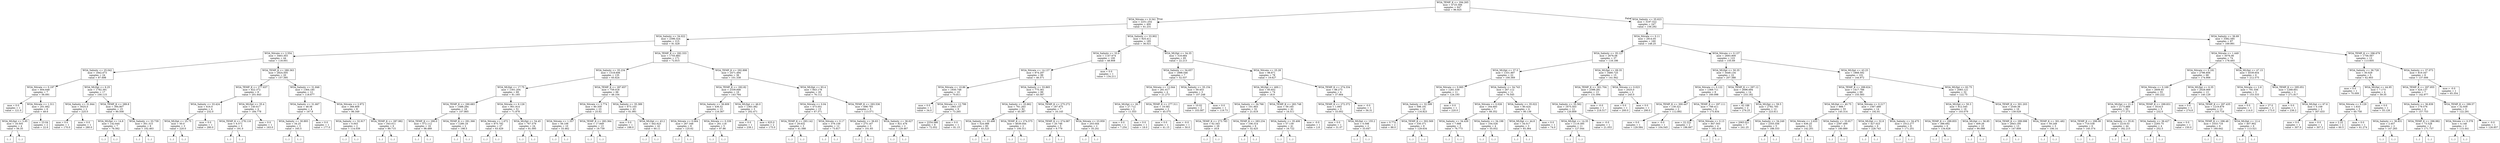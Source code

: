 digraph Tree {
node [shape=box] ;
0 [label="WOA_TEMP_K <= 294.265\nmse = 4725.566\nsamples = 647\nvalue = 96.925"] ;
1 [label="WOA_Nitrate <= 8.341\nmse = 2251.254\nsamples = 400\nvalue = 61.231"] ;
0 -> 1 [labeldistance=2.5, labelangle=45, headlabel="True"] ;
2 [label="WOA_Salinity <= 34.022\nmse = 2396.324\nsamples = 215\nvalue = 81.428"] ;
1 -> 2 ;
3 [label="WOA_Nitrate <= 2.554\nmse = 3463.303\nsamples = 44\nvalue = 118.001"] ;
2 -> 3 ;
4 [label="WOA_Salinity <= 25.042\nmse = 1842.673\nsamples = 24\nvalue = 87.698"] ;
3 -> 4 ;
5 [label="WOA_Nitrate <= 0.197\nmse = 604.648\nsamples = 7\nvalue = 56.091"] ;
4 -> 5 ;
6 [label="mse = 0.0\nsamples = 1\nvalue = 121.0"] ;
5 -> 6 ;
7 [label="WOA_Nitrate <= 1.311\nmse = 201.662\nsamples = 6\nvalue = 49.6"] ;
5 -> 7 ;
8 [label="WOA_MLDpt <= 5.95\nmse = 18.505\nsamples = 4\nvalue = 56.35"] ;
7 -> 8 ;
9 [label="(...)"] ;
8 -> 9 ;
12 [label="(...)"] ;
8 -> 12 ;
15 [label="mse = 23.04\nsamples = 2\nvalue = 22.6"] ;
7 -> 15 ;
16 [label="WOA_MLDpt <= 6.25\nmse = 1782.391\nsamples = 17\nvalue = 100.115"] ;
4 -> 16 ;
17 [label="WOA_Salinity <= 31.844\nmse = 3025.0\nsamples = 2\nvalue = 225.0"] ;
16 -> 17 ;
18 [label="mse = 0.0\nsamples = 1\nvalue = 170.0"] ;
17 -> 18 ;
19 [label="mse = 0.0\nsamples = 1\nvalue = 280.0"] ;
17 -> 19 ;
20 [label="WOA_TEMP_K <= 289.8\nmse = 394.807\nsamples = 15\nvalue = 90.508"] ;
16 -> 20 ;
21 [label="WOA_MLDpt <= 14.8\nmse = 142.644\nsamples = 7\nvalue = 76.562"] ;
20 -> 21 ;
22 [label="(...)"] ;
21 -> 22 ;
27 [label="(...)"] ;
21 -> 27 ;
34 [label="WOA_Salinity <= 33.739\nmse = 301.315\nsamples = 8\nvalue = 102.463"] ;
20 -> 34 ;
35 [label="(...)"] ;
34 -> 35 ;
46 [label="(...)"] ;
34 -> 46 ;
49 [label="WOA_TEMP_K <= 280.363\nmse = 2824.505\nsamples = 20\nvalue = 157.395"] ;
3 -> 49 ;
50 [label="WOA_TEMP_K <= 277.637\nmse = 822.372\nsamples = 8\nvalue = 201.643"] ;
49 -> 50 ;
51 [label="WOA_Salinity <= 33.424\nmse = 616.0\nsamples = 4\nvalue = 232.0"] ;
50 -> 51 ;
52 [label="WOA_MLDpt <= 25.75\nmse = 50.0\nsamples = 3\nvalue = 220.0"] ;
51 -> 52 ;
53 [label="(...)"] ;
52 -> 53 ;
54 [label="(...)"] ;
52 -> 54 ;
55 [label="mse = 0.0\nsamples = 1\nvalue = 280.0"] ;
51 -> 55 ;
56 [label="WOA_MLDpt <= 35.4\nmse = 140.617\nsamples = 4\nvalue = 184.778"] ;
50 -> 56 ;
57 [label="WOA_TEMP_K <= 278.116\nmse = 6.571\nsamples = 3\nvalue = 191.0"] ;
56 -> 57 ;
58 [label="(...)"] ;
57 -> 58 ;
61 [label="(...)"] ;
57 -> 61 ;
62 [label="mse = 0.0\nsamples = 1\nvalue = 163.0"] ;
56 -> 62 ;
63 [label="WOA_Salinity <= 31.846\nmse = 1364.185\nsamples = 12\nvalue = 118.677"] ;
49 -> 63 ;
64 [label="WOA_Salinity <= 31.667\nmse = 48.56\nsamples = 4\nvalue = 167.8"] ;
63 -> 64 ;
65 [label="WOA_Salinity <= 30.893\nmse = 34.25\nsamples = 3\nvalue = 165.5"] ;
64 -> 65 ;
66 [label="(...)"] ;
65 -> 66 ;
67 [label="(...)"] ;
65 -> 67 ;
70 [label="mse = 0.0\nsamples = 1\nvalue = 177.0"] ;
64 -> 70 ;
71 [label="WOA_Nitrate <= 2.972\nmse = 366.809\nsamples = 8\nvalue = 96.349"] ;
63 -> 71 ;
72 [label="WOA_Salinity <= 32.917\nmse = 0.003\nsamples = 2\nvalue = 114.039"] ;
71 -> 72 ;
73 [label="(...)"] ;
72 -> 73 ;
74 [label="(...)"] ;
72 -> 74 ;
75 [label="WOA_TEMP_K <= 287.982\nmse = 343.011\nsamples = 6\nvalue = 89.715"] ;
71 -> 75 ;
76 [label="(...)"] ;
75 -> 76 ;
83 [label="(...)"] ;
75 -> 83 ;
86 [label="WOA_TEMP_K <= 292.333\nmse = 1755.883\nsamples = 171\nvalue = 72.815"] ;
2 -> 86 ;
87 [label="WOA_Salinity <= 35.234\nmse = 1318.606\nsamples = 135\nvalue = 65.624"] ;
86 -> 87 ;
88 [label="WOA_MLDpt <= 17.75\nmse = 1301.204\nsamples = 69\nvalue = 81.165"] ;
87 -> 88 ;
89 [label="WOA_TEMP_K <= 290.683\nmse = 1488.284\nsamples = 18\nvalue = 107.865"] ;
88 -> 89 ;
90 [label="WOA_TEMP_K <= 290.0\nmse = 572.112\nsamples = 16\nvalue = 98.489"] ;
89 -> 90 ;
91 [label="(...)"] ;
90 -> 91 ;
116 [label="(...)"] ;
90 -> 116 ;
117 [label="WOA_TEMP_K <= 291.366\nmse = 1280.18\nsamples = 2\nvalue = 198.5"] ;
89 -> 117 ;
118 [label="(...)"] ;
117 -> 118 ;
119 [label="(...)"] ;
117 -> 119 ;
120 [label="WOA_Nitrate <= 6.126\nmse = 901.914\nsamples = 51\nvalue = 71.878"] ;
88 -> 120 ;
121 [label="WOA_Nitrate <= 1.672\nmse = 875.792\nsamples = 27\nvalue = 63.429"] ;
120 -> 121 ;
122 [label="(...)"] ;
121 -> 122 ;
139 [label="(...)"] ;
121 -> 139 ;
172 [label="WOA_MLDpt <= 54.45\nmse = 767.579\nsamples = 24\nvalue = 81.095"] ;
120 -> 172 ;
173 [label="(...)"] ;
172 -> 173 ;
180 [label="(...)"] ;
172 -> 180 ;
209 [label="WOA_TEMP_K <= 287.657\nmse = 759.018\nsamples = 66\nvalue = 48.104"] ;
87 -> 209 ;
210 [label="WOA_Nitrate <= 2.774\nmse = 80.359\nsamples = 23\nvalue = 25.62"] ;
209 -> 210 ;
211 [label="WOA_Nitrate <= 1.357\nmse = 56.106\nsamples = 10\nvalue = 33.462"] ;
210 -> 211 ;
212 [label="(...)"] ;
211 -> 212 ;
217 [label="(...)"] ;
211 -> 217 ;
222 [label="WOA_TEMP_K <= 283.364\nmse = 17.849\nsamples = 13\nvalue = 19.739"] ;
210 -> 222 ;
223 [label="(...)"] ;
222 -> 223 ;
228 [label="(...)"] ;
222 -> 228 ;
233 [label="WOA_Salinity <= 35.389\nmse = 673.103\nsamples = 43\nvalue = 61.991"] ;
209 -> 233 ;
234 [label="mse = 0.0\nsamples = 1\nvalue = 188.0"] ;
233 -> 234 ;
235 [label="WOA_MLDpt <= 43.2\nmse = 442.623\nsamples = 42\nvalue = 60.11"] ;
233 -> 235 ;
236 [label="(...)"] ;
235 -> 236 ;
249 [label="(...)"] ;
235 -> 249 ;
298 [label="WOA_TEMP_K <= 292.898\nmse = 2471.494\nsamples = 36\nvalue = 101.338"] ;
86 -> 298 ;
299 [label="WOA_TEMP_K <= 292.82\nmse = 2339.846\nsamples = 16\nvalue = 143.764"] ;
298 -> 299 ;
300 [label="WOA_Salinity <= 36.609\nmse = 436.52\nsamples = 13\nvalue = 116.367"] ;
299 -> 300 ;
301 [label="WOA_Nitrate <= 0.064\nmse = 267.348\nsamples = 8\nvalue = 125.62"] ;
300 -> 301 ;
302 [label="(...)"] ;
301 -> 302 ;
303 [label="(...)"] ;
301 -> 303 ;
308 [label="WOA_Nitrate <= 0.339\nmse = 261.118\nsamples = 5\nvalue = 97.86"] ;
300 -> 308 ;
309 [label="(...)"] ;
308 -> 309 ;
312 [label="(...)"] ;
308 -> 312 ;
313 [label="WOA_MLDpt <= 46.0\nmse = 1363.382\nsamples = 3\nvalue = 202.471"] ;
299 -> 313 ;
314 [label="mse = 0.0\nsamples = 1\nvalue = 239.1"] ;
313 -> 314 ;
315 [label="mse = 625.0\nsamples = 2\nvalue = 175.0"] ;
313 -> 315 ;
316 [label="WOA_MLDpt <= 93.4\nmse = 843.178\nsamples = 20\nvalue = 76.112"] ;
298 -> 316 ;
317 [label="WOA_Nitrate <= 0.04\nmse = 473.051\nsamples = 15\nvalue = 67.371"] ;
316 -> 317 ;
318 [label="WOA_TEMP_K <= 293.142\nmse = 29.632\nsamples = 3\nvalue = 41.588"] ;
317 -> 318 ;
319 [label="(...)"] ;
318 -> 319 ;
320 [label="(...)"] ;
318 -> 320 ;
321 [label="WOA_Nitrate <= 0.17\nmse = 376.159\nsamples = 12\nvalue = 73.817"] ;
317 -> 321 ;
322 [label="(...)"] ;
321 -> 322 ;
327 [label="(...)"] ;
321 -> 327 ;
342 [label="WOA_TEMP_K <= 293.536\nmse = 698.793\nsamples = 5\nvalue = 113.571"] ;
316 -> 342 ;
343 [label="WOA_Salinity <= 36.63\nmse = 275.167\nsamples = 3\nvalue = 101.65"] ;
342 -> 343 ;
344 [label="(...)"] ;
343 -> 344 ;
345 [label="(...)"] ;
343 -> 345 ;
346 [label="WOA_Salinity <= 36.627\nmse = 821.476\nsamples = 2\nvalue = 129.467"] ;
342 -> 346 ;
347 [label="(...)"] ;
346 -> 347 ;
348 [label="(...)"] ;
346 -> 348 ;
349 [label="WOA_Salinity <= 33.902\nmse = 925.411\nsamples = 185\nvalue = 36.021"] ;
1 -> 349 ;
350 [label="WOA_Salinity <= 33.9\nmse = 1147.674\nsamples = 100\nvalue = 48.908"] ;
349 -> 350 ;
351 [label="WOA_Nitrate <= 14.137\nmse = 974.297\nsamples = 99\nvalue = 46.571"] ;
350 -> 351 ;
352 [label="WOA_Nitrate <= 10.86\nmse = 1930.748\nsamples = 10\nvalue = 70.811"] ;
351 -> 352 ;
353 [label="mse = 0.0\nsamples = 1\nvalue = 34.0"] ;
352 -> 353 ;
354 [label="WOA_Nitrate <= 12.799\nmse = 1963.107\nsamples = 9\nvalue = 73.265"] ;
352 -> 354 ;
355 [label="mse = 2254.086\nsamples = 8\nvalue = 72.052"] ;
354 -> 355 ;
356 [label="mse = 0.0\nsamples = 1\nvalue = 81.15"] ;
354 -> 356 ;
357 [label="WOA_Salinity <= 33.865\nmse = 775.361\nsamples = 89\nvalue = 43.587"] ;
351 -> 357 ;
358 [label="WOA_Salinity <= 33.862\nmse = 761.263\nsamples = 82\nvalue = 45.387"] ;
357 -> 358 ;
359 [label="WOA_Salinity <= 33.498\nmse = 524.088\nsamples = 80\nvalue = 43.525"] ;
358 -> 359 ;
360 [label="(...)"] ;
359 -> 360 ;
389 [label="(...)"] ;
359 -> 389 ;
470 [label="WOA_TEMP_K <= 274.575\nmse = 4639.044\nsamples = 2\nvalue = 100.311"] ;
358 -> 470 ;
471 [label="(...)"] ;
470 -> 471 ;
472 [label="(...)"] ;
470 -> 472 ;
473 [label="WOA_TEMP_K <= 275.272\nmse = 187.875\nsamples = 7\nvalue = 16.145"] ;
357 -> 473 ;
474 [label="WOA_TEMP_K <= 274.087\nmse = 20.746\nsamples = 5\nvalue = 9.779"] ;
473 -> 474 ;
475 [label="(...)"] ;
474 -> 475 ;
476 [label="(...)"] ;
474 -> 476 ;
481 [label="WOA_Nitrate <= 23.959\nmse = 203.044\nsamples = 2\nvalue = 35.241"] ;
473 -> 481 ;
482 [label="(...)"] ;
481 -> 482 ;
483 [label="(...)"] ;
481 -> 483 ;
484 [label="mse = 0.0\nsamples = 1\nvalue = 134.211"] ;
350 -> 484 ;
485 [label="WOA_MLDpt <= 34.35\nmse = 318.684\nsamples = 85\nvalue = 22.213"] ;
349 -> 485 ;
486 [label="WOA_Salinity <= 34.657\nmse = 1898.546\nsamples = 7\nvalue = 52.537"] ;
485 -> 486 ;
487 [label="WOA_Nitrate <= 12.044\nmse = 261.617\nsamples = 4\nvalue = 21.273"] ;
486 -> 487 ;
488 [label="WOA_MLDpt <= 26.7\nmse = 27.712\nsamples = 2\nvalue = 11.553"] ;
487 -> 488 ;
489 [label="mse = 0.0\nsamples = 1\nvalue = 7.254"] ;
488 -> 489 ;
490 [label="mse = 0.0\nsamples = 1\nvalue = 18.0"] ;
488 -> 490 ;
491 [label="WOA_TEMP_K <= 277.311\nmse = 19.581\nsamples = 2\nvalue = 45.575"] ;
487 -> 491 ;
492 [label="mse = 0.0\nsamples = 1\nvalue = 41.15"] ;
491 -> 492 ;
493 [label="mse = -0.0\nsamples = 1\nvalue = 50.0"] ;
491 -> 493 ;
494 [label="WOA_Salinity <= 35.154\nmse = 59.453\nsamples = 3\nvalue = 107.248"] ;
486 -> 494 ;
495 [label="mse = 10.02\nsamples = 2\nvalue = 103.087"] ;
494 -> 495 ;
496 [label="mse = 0.0\nsamples = 1\nvalue = 119.73"] ;
494 -> 496 ;
497 [label="WOA_Nitrate <= 25.28\nmse = 98.871\nsamples = 78\nvalue = 19.627"] ;
485 -> 497 ;
498 [label="WOA_MLDpt <= 400.1\nmse = 85.652\nsamples = 74\nvalue = 18.9"] ;
497 -> 498 ;
499 [label="WOA_Salinity <= 34.766\nmse = 101.903\nsamples = 32\nvalue = 21.619"] ;
498 -> 499 ;
500 [label="WOA_TEMP_K <= 273.783\nmse = 62.343\nsamples = 26\nvalue = 18.8"] ;
499 -> 500 ;
501 [label="(...)"] ;
500 -> 501 ;
508 [label="(...)"] ;
500 -> 508 ;
545 [label="WOA_TEMP_K <= 283.234\nmse = 106.314\nsamples = 6\nvalue = 32.425"] ;
499 -> 545 ;
546 [label="(...)"] ;
545 -> 546 ;
555 [label="(...)"] ;
545 -> 555 ;
556 [label="WOA_TEMP_K <= 283.748\nmse = 59.165\nsamples = 42\nvalue = 16.511"] ;
498 -> 556 ;
557 [label="WOA_Salinity <= 35.406\nmse = 57.139\nsamples = 41\nvalue = 16.722"] ;
556 -> 557 ;
558 [label="(...)"] ;
557 -> 558 ;
575 [label="(...)"] ;
557 -> 575 ;
576 [label="mse = -0.0\nsamples = 1\nvalue = 2.8"] ;
556 -> 576 ;
577 [label="WOA_TEMP_K <= 274.334\nmse = 88.273\nsamples = 4\nvalue = 37.664"] ;
497 -> 577 ;
578 [label="WOA_TEMP_K <= 272.372\nmse = 1.693\nsamples = 3\nvalue = 33.002"] ;
577 -> 578 ;
579 [label="mse = 0.0\nsamples = 1\nvalue = 31.07"] ;
578 -> 579 ;
580 [label="WOA_MLDpt <= 155.2\nmse = 0.598\nsamples = 2\nvalue = 33.647"] ;
578 -> 580 ;
581 [label="(...)"] ;
580 -> 581 ;
582 [label="(...)"] ;
580 -> 582 ;
583 [label="mse = -0.0\nsamples = 1\nvalue = 56.31"] ;
577 -> 583 ;
584 [label="WOA_Salinity <= 35.623\nmse = 3197.522\nsamples = 247\nvalue = 156.292"] ;
0 -> 584 [labeldistance=2.5, labelangle=-45, headlabel="False"] ;
585 [label="WOA_Nitrate <= 0.11\nmse = 2914.05\nsamples = 160\nvalue = 148.25"] ;
584 -> 585 ;
586 [label="WOA_Salinity <= 35.127\nmse = 2676.08\nsamples = 37\nvalue = 118.186"] ;
585 -> 586 ;
587 [label="WOA_MLDpt <= 37.0\nmse = 1331.897\nsamples = 22\nvalue = 100.369"] ;
586 -> 587 ;
588 [label="WOA_Nitrate <= 0.065\nmse = 1261.539\nsamples = 11\nvalue = 124.193"] ;
587 -> 588 ;
589 [label="WOA_Salinity <= 32.599\nmse = 598.191\nsamples = 10\nvalue = 116.823"] ;
588 -> 589 ;
590 [label="mse = 0.774\nsamples = 2\nvalue = 88.0"] ;
589 -> 590 ;
591 [label="WOA_TEMP_K <= 302.569\nmse = 330.371\nsamples = 8\nvalue = 129.634"] ;
589 -> 591 ;
592 [label="(...)"] ;
591 -> 592 ;
603 [label="(...)"] ;
591 -> 603 ;
604 [label="mse = 0.0\nsamples = 1\nvalue = 220.0"] ;
588 -> 604 ;
605 [label="WOA_Salinity <= 34.743\nmse = 267.112\nsamples = 11\nvalue = 76.545"] ;
587 -> 605 ;
606 [label="WOA_Nitrate <= 0.026\nmse = 164.693\nsamples = 7\nvalue = 66.352"] ;
605 -> 606 ;
607 [label="WOA_Salinity <= 34.439\nmse = 7.688\nsamples = 3\nvalue = 76.773"] ;
606 -> 607 ;
608 [label="(...)"] ;
607 -> 608 ;
609 [label="(...)"] ;
607 -> 609 ;
610 [label="WOA_Salinity <= 34.198\nmse = 104.526\nsamples = 4\nvalue = 55.932"] ;
606 -> 610 ;
611 [label="(...)"] ;
610 -> 611 ;
612 [label="(...)"] ;
610 -> 612 ;
617 [label="WOA_Salinity <= 35.022\nmse = 80.424\nsamples = 4\nvalue = 90.136"] ;
605 -> 617 ;
618 [label="WOA_MLDpt <= 44.8\nmse = 34.017\nsamples = 3\nvalue = 93.364"] ;
617 -> 618 ;
619 [label="(...)"] ;
618 -> 619 ;
620 [label="(...)"] ;
618 -> 620 ;
623 [label="mse = 0.0\nsamples = 1\nvalue = 74.0"] ;
617 -> 623 ;
624 [label="WOA_MLDpt <= 69.35\nmse = 3480.725\nsamples = 15\nvalue = 141.942"] ;
586 -> 624 ;
625 [label="WOA_TEMP_K <= 301.704\nmse = 2398.281\nsamples = 13\nvalue = 131.094"] ;
624 -> 625 ;
626 [label="WOA_Salinity <= 35.562\nmse = 1675.503\nsamples = 12\nvalue = 120.809"] ;
625 -> 626 ;
627 [label="WOA_MLDpt <= 14.35\nmse = 1119.395\nsamples = 11\nvalue = 127.044"] ;
626 -> 627 ;
628 [label="(...)"] ;
627 -> 628 ;
631 [label="(...)"] ;
627 -> 631 ;
648 [label="mse = -0.0\nsamples = 1\nvalue = 21.053"] ;
626 -> 648 ;
649 [label="mse = -0.0\nsamples = 1\nvalue = 218.517"] ;
625 -> 649 ;
650 [label="WOA_Nitrate <= 0.023\nmse = 2025.0\nsamples = 2\nvalue = 245.0"] ;
624 -> 650 ;
651 [label="mse = 0.0\nsamples = 1\nvalue = 200.0"] ;
650 -> 651 ;
652 [label="mse = 0.0\nsamples = 1\nvalue = 290.0"] ;
650 -> 652 ;
653 [label="WOA_Nitrate <= 0.137\nmse = 2693.909\nsamples = 123\nvalue = 155.69"] ;
585 -> 653 ;
654 [label="WOA_MLDpt <= 50.35\nmse = 3448.134\nsamples = 22\nvalue = 207.388"] ;
653 -> 654 ;
655 [label="WOA_Nitrate <= 0.122\nmse = 1369.711\nsamples = 8\nvalue = 160.098"] ;
654 -> 655 ;
656 [label="WOA_TEMP_K <= 300.447\nmse = 139.321\nsamples = 2\nvalue = 112.892"] ;
655 -> 656 ;
657 [label="mse = 0.0\nsamples = 1\nvalue = 129.584"] ;
656 -> 657 ;
658 [label="mse = -0.0\nsamples = 1\nvalue = 104.545"] ;
656 -> 658 ;
659 [label="WOA_TEMP_K <= 297.111\nmse = 789.411\nsamples = 6\nvalue = 175.834"] ;
655 -> 659 ;
660 [label="mse = 22.222\nsamples = 2\nvalue = 196.667"] ;
659 -> 660 ;
661 [label="WOA_Nitrate <= 0.13\nmse = 847.503\nsamples = 4\nvalue = 165.418"] ;
659 -> 661 ;
662 [label="(...)"] ;
661 -> 662 ;
663 [label="(...)"] ;
661 -> 663 ;
664 [label="WOA_TEMP_K <= 297.12\nmse = 2696.694\nsamples = 14\nvalue = 233.182"] ;
654 -> 664 ;
665 [label="mse = 42.188\nsamples = 2\nvalue = 276.25"] ;
664 -> 665 ;
666 [label="WOA_MLDpt <= 59.5\nmse = 2782.793\nsamples = 12\nvalue = 223.611"] ;
664 -> 666 ;
667 [label="mse = 2063.021\nsamples = 7\nvalue = 241.25"] ;
666 -> 667 ;
668 [label="WOA_Salinity <= 34.249\nmse = 2355.556\nsamples = 5\nvalue = 188.333"] ;
666 -> 668 ;
669 [label="(...)"] ;
668 -> 669 ;
670 [label="(...)"] ;
668 -> 670 ;
673 [label="WOA_MLDpt <= 43.25\nmse = 1868.592\nsamples = 101\nvalue = 144.972"] ;
653 -> 673 ;
674 [label="WOA_TEMP_K <= 299.624\nmse = 1417.766\nsamples = 69\nvalue = 155.583"] ;
673 -> 674 ;
675 [label="WOA_MLDpt <= 40.75\nmse = 888.7\nsamples = 55\nvalue = 145.314"] ;
674 -> 675 ;
676 [label="WOA_Nitrate <= 2.635\nmse = 636.25\nsamples = 52\nvalue = 142.201"] ;
675 -> 676 ;
677 [label="(...)"] ;
676 -> 677 ;
750 [label="(...)"] ;
676 -> 750 ;
759 [label="WOA_Salinity <= 33.817\nmse = 2397.499\nsamples = 3\nvalue = 180.889"] ;
675 -> 759 ;
760 [label="(...)"] ;
759 -> 760 ;
763 [label="(...)"] ;
759 -> 763 ;
764 [label="WOA_Nitrate <= 0.217\nmse = 1567.489\nsamples = 14\nvalue = 192.81"] ;
674 -> 764 ;
765 [label="WOA_MLDpt <= 32.8\nmse = 427.023\nsamples = 6\nvalue = 228.743"] ;
764 -> 765 ;
766 [label="(...)"] ;
765 -> 766 ;
767 [label="(...)"] ;
765 -> 767 ;
774 [label="WOA_Salinity <= 34.475\nmse = 1012.277\nsamples = 8\nvalue = 171.251"] ;
764 -> 774 ;
775 [label="(...)"] ;
774 -> 775 ;
782 [label="(...)"] ;
774 -> 782 ;
789 [label="WOA_MLDpt <= 62.75\nmse = 2083.121\nsamples = 32\nvalue = 122.75"] ;
673 -> 789 ;
790 [label="WOA_MLDpt <= 50.3\nmse = 812.545\nsamples = 16\nvalue = 103.079"] ;
789 -> 790 ;
791 [label="WOA_TEMP_K <= 299.855\nmse = 386.692\nsamples = 6\nvalue = 134.628"] ;
790 -> 791 ;
792 [label="(...)"] ;
791 -> 792 ;
799 [label="(...)"] ;
791 -> 799 ;
800 [label="WOA_MLDpt <= 56.85\nmse = 409.26\nsamples = 10\nvalue = 90.088"] ;
790 -> 800 ;
801 [label="(...)"] ;
800 -> 801 ;
812 [label="(...)"] ;
800 -> 812 ;
819 [label="WOA_TEMP_K <= 301.203\nmse = 2549.38\nsamples = 16\nvalue = 139.029"] ;
789 -> 819 ;
820 [label="WOA_TEMP_K <= 299.098\nmse = 2843.195\nsamples = 13\nvalue = 147.609"] ;
819 -> 820 ;
821 [label="(...)"] ;
820 -> 821 ;
826 [label="(...)"] ;
820 -> 826 ;
831 [label="WOA_TEMP_K <= 301.482\nmse = 59.249\nsamples = 3\nvalue = 106.14"] ;
819 -> 831 ;
832 [label="(...)"] ;
831 -> 832 ;
833 [label="(...)"] ;
831 -> 833 ;
836 [label="WOA_Salinity <= 36.69\nmse = 3382.585\nsamples = 87\nvalue = 169.991"] ;
584 -> 836 ;
837 [label="WOA_Nitrate <= 1.449\nmse = 3076.06\nsamples = 74\nvalue = 178.493"] ;
836 -> 837 ;
838 [label="WOA_Nitrate <= 0.181\nmse = 2786.856\nsamples = 68\nvalue = 174.906"] ;
837 -> 838 ;
839 [label="WOA_Nitrate <= 0.169\nmse = 2609.93\nsamples = 55\nvalue = 183.222"] ;
838 -> 839 ;
840 [label="WOA_MLDpt <= 21.0\nmse = 2173.889\nsamples = 50\nvalue = 177.273"] ;
839 -> 840 ;
841 [label="WOA_TEMP_K <= 298.08\nmse = 710.538\nsamples = 6\nvalue = 145.374"] ;
840 -> 841 ;
842 [label="(...)"] ;
841 -> 842 ;
847 [label="(...)"] ;
841 -> 847 ;
850 [label="WOA_Salinity <= 35.81\nmse = 2218.53\nsamples = 44\nvalue = 182.215"] ;
840 -> 850 ;
851 [label="(...)"] ;
850 -> 851 ;
854 [label="(...)"] ;
850 -> 854 ;
897 [label="WOA_TEMP_K <= 299.831\nmse = 3516.0\nsamples = 5\nvalue = 232.0"] ;
839 -> 897 ;
898 [label="WOA_Salinity <= 36.427\nmse = 2293.75\nsamples = 4\nvalue = 252.5"] ;
897 -> 898 ;
899 [label="(...)"] ;
898 -> 899 ;
900 [label="(...)"] ;
898 -> 900 ;
901 [label="mse = 0.0\nsamples = 1\nvalue = 150.0"] ;
897 -> 901 ;
902 [label="WOA_MLDpt <= 6.35\nmse = 2028.069\nsamples = 13\nvalue = 140.129"] ;
838 -> 902 ;
903 [label="mse = 0.0\nsamples = 1\nvalue = 274.8"] ;
902 -> 903 ;
904 [label="WOA_TEMP_K <= 297.435\nmse = 1219.879\nsamples = 12\nvalue = 133.716"] ;
902 -> 904 ;
905 [label="WOA_TEMP_K <= 296.48\nmse = 1033.716\nsamples = 6\nvalue = 160.642"] ;
904 -> 905 ;
906 [label="(...)"] ;
905 -> 906 ;
911 [label="(...)"] ;
905 -> 911 ;
914 [label="WOA_MLDpt <= 12.4\nmse = 407.902\nsamples = 6\nvalue = 113.521"] ;
904 -> 914 ;
915 [label="(...)"] ;
914 -> 915 ;
916 [label="(...)"] ;
914 -> 916 ;
925 [label="WOA_MLDpt <= 47.15\nmse = 4539.654\nsamples = 6\nvalue = 212.575"] ;
837 -> 925 ;
926 [label="WOA_Nitrate <= 2.8\nmse = 791.556\nsamples = 3\nvalue = 153.333"] ;
925 -> 926 ;
927 [label="mse = 0.0\nsamples = 1\nvalue = 114.0"] ;
926 -> 927 ;
928 [label="mse = 27.0\nsamples = 2\nvalue = 173.0"] ;
926 -> 928 ;
929 [label="WOA_TEMP_K <= 295.051\nmse = 1268.601\nsamples = 3\nvalue = 271.817"] ;
925 -> 929 ;
930 [label="mse = 0.0\nsamples = 1\nvalue = 236.2"] ;
929 -> 930 ;
931 [label="WOA_MLDpt <= 67.6\nmse = 0.109\nsamples = 2\nvalue = 307.433"] ;
929 -> 931 ;
932 [label="mse = 0.0\nsamples = 1\nvalue = 307.9"] ;
931 -> 932 ;
933 [label="mse = 0.0\nsamples = 1\nvalue = 307.2"] ;
931 -> 933 ;
934 [label="WOA_TEMP_K <= 296.679\nmse = 1756.567\nsamples = 13\nvalue = 113.605"] ;
836 -> 934 ;
935 [label="WOA_Salinity <= 36.728\nmse = 30.029\nsamples = 5\nvalue = 62.903"] ;
934 -> 935 ;
936 [label="mse = 0.0\nsamples = 1\nvalue = 70.009"] ;
935 -> 936 ;
937 [label="WOA_MLDpt <= 44.95\nmse = 7.173\nsamples = 4\nvalue = 59.35"] ;
935 -> 937 ;
938 [label="WOA_Nitrate <= 0.129\nmse = 1.633\nsamples = 3\nvalue = 60.758"] ;
937 -> 938 ;
939 [label="mse = 2.25\nsamples = 2\nvalue = 60.5"] ;
938 -> 939 ;
940 [label="mse = 0.0\nsamples = 1\nvalue = 61.274"] ;
938 -> 940 ;
941 [label="mse = 0.0\nsamples = 1\nvalue = 55.126"] ;
937 -> 941 ;
942 [label="WOA_Salinity <= 37.073\nmse = 819.347\nsamples = 8\nvalue = 137.006"] ;
934 -> 942 ;
943 [label="WOA_TEMP_K <= 297.955\nmse = 424.137\nsamples = 7\nvalue = 142.977"] ;
942 -> 943 ;
944 [label="WOA_Salinity <= 36.839\nmse = 179.576\nsamples = 4\nvalue = 157.753"] ;
943 -> 944 ;
945 [label="WOA_Salinity <= 36.831\nmse = 2.457\nsamples = 2\nvalue = 147.265"] ;
944 -> 945 ;
946 [label="(...)"] ;
945 -> 946 ;
947 [label="(...)"] ;
945 -> 947 ;
948 [label="WOA_TEMP_K <= 296.982\nmse = 73.528\nsamples = 2\nvalue = 171.737"] ;
944 -> 948 ;
949 [label="(...)"] ;
948 -> 949 ;
950 [label="(...)"] ;
948 -> 950 ;
951 [label="WOA_TEMP_K <= 299.57\nmse = 32.939\nsamples = 3\nvalue = 122.291"] ;
943 -> 951 ;
952 [label="WOA_Nitrate <= 0.378\nmse = 4.148\nsamples = 2\nvalue = 115.441"] ;
951 -> 952 ;
953 [label="(...)"] ;
952 -> 953 ;
954 [label="(...)"] ;
952 -> 954 ;
955 [label="mse = -0.0\nsamples = 1\nvalue = 126.857"] ;
951 -> 955 ;
956 [label="mse = -0.0\nsamples = 1\nvalue = 65.354"] ;
942 -> 956 ;
}